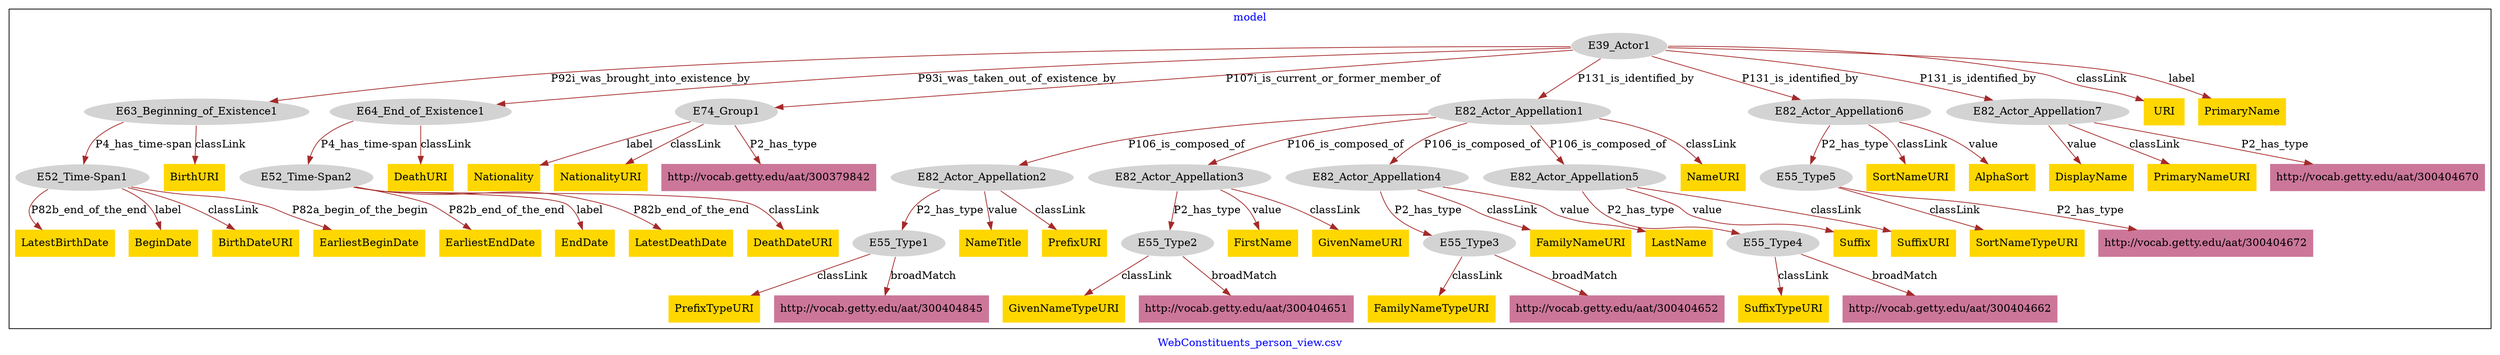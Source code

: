 digraph n0 {
fontcolor="blue"
remincross="true"
label="WebConstituents_person_view.csv"
subgraph cluster {
label="model"
n2[style="filled",color="white",fillcolor="lightgray",label="E39_Actor1"];
n3[style="filled",color="white",fillcolor="lightgray",label="E63_Beginning_of_Existence1"];
n4[style="filled",color="white",fillcolor="lightgray",label="E64_End_of_Existence1"];
n5[style="filled",color="white",fillcolor="lightgray",label="E74_Group1"];
n6[style="filled",color="white",fillcolor="lightgray",label="E82_Actor_Appellation1"];
n7[style="filled",color="white",fillcolor="lightgray",label="E82_Actor_Appellation6"];
n8[style="filled",color="white",fillcolor="lightgray",label="E82_Actor_Appellation7"];
n9[style="filled",color="white",fillcolor="lightgray",label="E52_Time-Span1"];
n10[style="filled",color="white",fillcolor="lightgray",label="E52_Time-Span2"];
n11[style="filled",color="white",fillcolor="lightgray",label="E82_Actor_Appellation2"];
n12[style="filled",color="white",fillcolor="lightgray",label="E82_Actor_Appellation3"];
n13[style="filled",color="white",fillcolor="lightgray",label="E82_Actor_Appellation4"];
n14[style="filled",color="white",fillcolor="lightgray",label="E82_Actor_Appellation5"];
n15[style="filled",color="white",fillcolor="lightgray",label="E55_Type1"];
n16[style="filled",color="white",fillcolor="lightgray",label="E55_Type2"];
n17[style="filled",color="white",fillcolor="lightgray",label="E55_Type3"];
n18[style="filled",color="white",fillcolor="lightgray",label="E55_Type4"];
n19[style="filled",color="white",fillcolor="lightgray",label="E55_Type5"];
n20[shape="plaintext",style="filled",fillcolor="gold",label="LatestBirthDate"];
n21[shape="plaintext",style="filled",fillcolor="gold",label="BirthURI"];
n22[shape="plaintext",style="filled",fillcolor="gold",label="NameTitle"];
n23[shape="plaintext",style="filled",fillcolor="gold",label="Suffix"];
n24[shape="plaintext",style="filled",fillcolor="gold",label="Nationality"];
n25[shape="plaintext",style="filled",fillcolor="gold",label="FamilyNameTypeURI"];
n26[shape="plaintext",style="filled",fillcolor="gold",label="EarliestEndDate"];
n27[shape="plaintext",style="filled",fillcolor="gold",label="EndDate"];
n28[shape="plaintext",style="filled",fillcolor="gold",label="BeginDate"];
n29[shape="plaintext",style="filled",fillcolor="gold",label="PrefixURI"];
n30[shape="plaintext",style="filled",fillcolor="gold",label="DisplayName"];
n31[shape="plaintext",style="filled",fillcolor="gold",label="PrefixTypeURI"];
n32[shape="plaintext",style="filled",fillcolor="gold",label="FirstName"];
n33[shape="plaintext",style="filled",fillcolor="gold",label="FamilyNameURI"];
n34[shape="plaintext",style="filled",fillcolor="gold",label="URI"];
n35[shape="plaintext",style="filled",fillcolor="gold",label="SuffixURI"];
n36[shape="plaintext",style="filled",fillcolor="gold",label="SortNameURI"];
n37[shape="plaintext",style="filled",fillcolor="gold",label="SortNameTypeURI"];
n38[shape="plaintext",style="filled",fillcolor="gold",label="LastName"];
n39[shape="plaintext",style="filled",fillcolor="gold",label="AlphaSort"];
n40[shape="plaintext",style="filled",fillcolor="gold",label="NameURI"];
n41[shape="plaintext",style="filled",fillcolor="gold",label="GivenNameURI"];
n42[shape="plaintext",style="filled",fillcolor="gold",label="NationalityURI"];
n43[shape="plaintext",style="filled",fillcolor="gold",label="LatestDeathDate"];
n44[shape="plaintext",style="filled",fillcolor="gold",label="DeathDateURI"];
n45[shape="plaintext",style="filled",fillcolor="gold",label="SuffixTypeURI"];
n46[shape="plaintext",style="filled",fillcolor="gold",label="DeathURI"];
n47[shape="plaintext",style="filled",fillcolor="gold",label="BirthDateURI"];
n48[shape="plaintext",style="filled",fillcolor="gold",label="EarliestBeginDate"];
n49[shape="plaintext",style="filled",fillcolor="gold",label="PrimaryNameURI"];
n50[shape="plaintext",style="filled",fillcolor="gold",label="PrimaryName"];
n51[shape="plaintext",style="filled",fillcolor="gold",label="GivenNameTypeURI"];
n52[shape="plaintext",style="filled",fillcolor="#CC7799",label="http://vocab.getty.edu/aat/300379842"];
n53[shape="plaintext",style="filled",fillcolor="#CC7799",label="http://vocab.getty.edu/aat/300404652"];
n54[shape="plaintext",style="filled",fillcolor="#CC7799",label="http://vocab.getty.edu/aat/300404845"];
n55[shape="plaintext",style="filled",fillcolor="#CC7799",label="http://vocab.getty.edu/aat/300404670"];
n56[shape="plaintext",style="filled",fillcolor="#CC7799",label="http://vocab.getty.edu/aat/300404651"];
n57[shape="plaintext",style="filled",fillcolor="#CC7799",label="http://vocab.getty.edu/aat/300404672"];
n58[shape="plaintext",style="filled",fillcolor="#CC7799",label="http://vocab.getty.edu/aat/300404662"];
}
n2 -> n3[color="brown",fontcolor="black",label="P92i_was_brought_into_existence_by"]
n2 -> n4[color="brown",fontcolor="black",label="P93i_was_taken_out_of_existence_by"]
n2 -> n5[color="brown",fontcolor="black",label="P107i_is_current_or_former_member_of"]
n2 -> n6[color="brown",fontcolor="black",label="P131_is_identified_by"]
n2 -> n7[color="brown",fontcolor="black",label="P131_is_identified_by"]
n2 -> n8[color="brown",fontcolor="black",label="P131_is_identified_by"]
n3 -> n9[color="brown",fontcolor="black",label="P4_has_time-span"]
n4 -> n10[color="brown",fontcolor="black",label="P4_has_time-span"]
n6 -> n11[color="brown",fontcolor="black",label="P106_is_composed_of"]
n6 -> n12[color="brown",fontcolor="black",label="P106_is_composed_of"]
n6 -> n13[color="brown",fontcolor="black",label="P106_is_composed_of"]
n6 -> n14[color="brown",fontcolor="black",label="P106_is_composed_of"]
n11 -> n15[color="brown",fontcolor="black",label="P2_has_type"]
n12 -> n16[color="brown",fontcolor="black",label="P2_has_type"]
n13 -> n17[color="brown",fontcolor="black",label="P2_has_type"]
n14 -> n18[color="brown",fontcolor="black",label="P2_has_type"]
n7 -> n19[color="brown",fontcolor="black",label="P2_has_type"]
n9 -> n20[color="brown",fontcolor="black",label="P82b_end_of_the_end"]
n3 -> n21[color="brown",fontcolor="black",label="classLink"]
n11 -> n22[color="brown",fontcolor="black",label="value"]
n14 -> n23[color="brown",fontcolor="black",label="value"]
n5 -> n24[color="brown",fontcolor="black",label="label"]
n17 -> n25[color="brown",fontcolor="black",label="classLink"]
n10 -> n26[color="brown",fontcolor="black",label="P82b_end_of_the_end"]
n10 -> n27[color="brown",fontcolor="black",label="label"]
n9 -> n28[color="brown",fontcolor="black",label="label"]
n11 -> n29[color="brown",fontcolor="black",label="classLink"]
n8 -> n30[color="brown",fontcolor="black",label="value"]
n15 -> n31[color="brown",fontcolor="black",label="classLink"]
n12 -> n32[color="brown",fontcolor="black",label="value"]
n13 -> n33[color="brown",fontcolor="black",label="classLink"]
n2 -> n34[color="brown",fontcolor="black",label="classLink"]
n14 -> n35[color="brown",fontcolor="black",label="classLink"]
n7 -> n36[color="brown",fontcolor="black",label="classLink"]
n19 -> n37[color="brown",fontcolor="black",label="classLink"]
n13 -> n38[color="brown",fontcolor="black",label="value"]
n7 -> n39[color="brown",fontcolor="black",label="value"]
n6 -> n40[color="brown",fontcolor="black",label="classLink"]
n12 -> n41[color="brown",fontcolor="black",label="classLink"]
n5 -> n42[color="brown",fontcolor="black",label="classLink"]
n10 -> n43[color="brown",fontcolor="black",label="P82b_end_of_the_end"]
n10 -> n44[color="brown",fontcolor="black",label="classLink"]
n18 -> n45[color="brown",fontcolor="black",label="classLink"]
n4 -> n46[color="brown",fontcolor="black",label="classLink"]
n9 -> n47[color="brown",fontcolor="black",label="classLink"]
n9 -> n48[color="brown",fontcolor="black",label="P82a_begin_of_the_begin"]
n8 -> n49[color="brown",fontcolor="black",label="classLink"]
n2 -> n50[color="brown",fontcolor="black",label="label"]
n16 -> n51[color="brown",fontcolor="black",label="classLink"]
n5 -> n52[color="brown",fontcolor="black",label="P2_has_type"]
n17 -> n53[color="brown",fontcolor="black",label="broadMatch"]
n15 -> n54[color="brown",fontcolor="black",label="broadMatch"]
n8 -> n55[color="brown",fontcolor="black",label="P2_has_type"]
n16 -> n56[color="brown",fontcolor="black",label="broadMatch"]
n19 -> n57[color="brown",fontcolor="black",label="P2_has_type"]
n18 -> n58[color="brown",fontcolor="black",label="broadMatch"]
}
